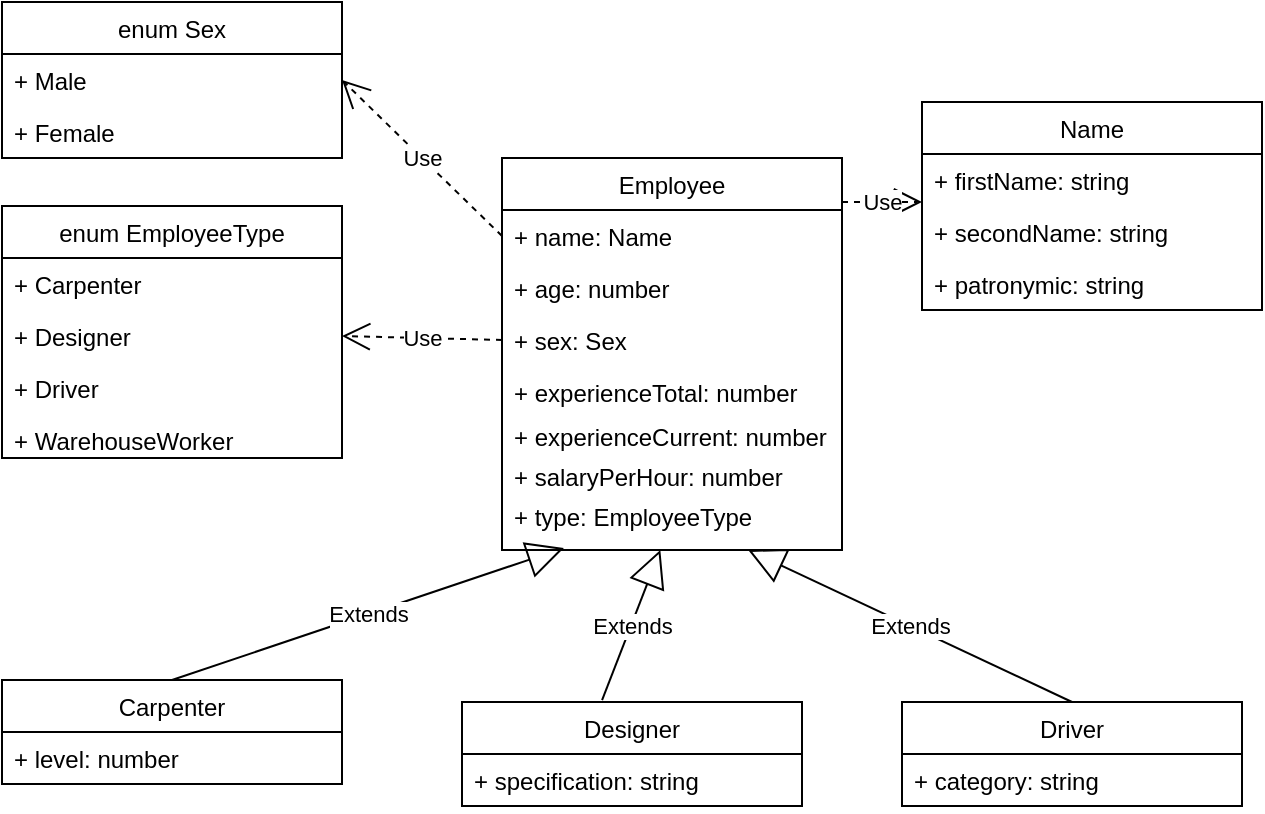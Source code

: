 <mxfile version="12.3.8" type="device" pages="1"><diagram id="Mti2Io393hogY0bbDjhg" name="Page-1"><mxGraphModel dx="842" dy="430" grid="1" gridSize="10" guides="1" tooltips="1" connect="1" arrows="1" fold="1" page="1" pageScale="1" pageWidth="850" pageHeight="1100" math="0" shadow="0"><root><mxCell id="0"/><mxCell id="1" parent="0"/><mxCell id="48RavDFTDZYsHHYhr2oA-1" value="Employee" style="swimlane;fontStyle=0;childLayout=stackLayout;horizontal=1;startSize=26;fillColor=none;horizontalStack=0;resizeParent=1;resizeParentMax=0;resizeLast=0;collapsible=1;marginBottom=0;" vertex="1" parent="1"><mxGeometry x="340" y="338" width="170" height="196" as="geometry"/></mxCell><mxCell id="48RavDFTDZYsHHYhr2oA-2" value="+ name: Name" style="text;strokeColor=none;fillColor=none;align=left;verticalAlign=top;spacingLeft=4;spacingRight=4;overflow=hidden;rotatable=0;points=[[0,0.5],[1,0.5]];portConstraint=eastwest;" vertex="1" parent="48RavDFTDZYsHHYhr2oA-1"><mxGeometry y="26" width="170" height="26" as="geometry"/></mxCell><mxCell id="48RavDFTDZYsHHYhr2oA-3" value="+ age: number" style="text;strokeColor=none;fillColor=none;align=left;verticalAlign=top;spacingLeft=4;spacingRight=4;overflow=hidden;rotatable=0;points=[[0,0.5],[1,0.5]];portConstraint=eastwest;" vertex="1" parent="48RavDFTDZYsHHYhr2oA-1"><mxGeometry y="52" width="170" height="26" as="geometry"/></mxCell><mxCell id="48RavDFTDZYsHHYhr2oA-7" value="+ sex: Sex" style="text;strokeColor=none;fillColor=none;align=left;verticalAlign=top;spacingLeft=4;spacingRight=4;overflow=hidden;rotatable=0;points=[[0,0.5],[1,0.5]];portConstraint=eastwest;" vertex="1" parent="48RavDFTDZYsHHYhr2oA-1"><mxGeometry y="78" width="170" height="26" as="geometry"/></mxCell><mxCell id="48RavDFTDZYsHHYhr2oA-4" value="+ experienceTotal: number" style="text;strokeColor=none;fillColor=none;align=left;verticalAlign=top;spacingLeft=4;spacingRight=4;overflow=hidden;rotatable=0;points=[[0,0.5],[1,0.5]];portConstraint=eastwest;" vertex="1" parent="48RavDFTDZYsHHYhr2oA-1"><mxGeometry y="104" width="170" height="22" as="geometry"/></mxCell><mxCell id="48RavDFTDZYsHHYhr2oA-5" value="+ experienceCurrent: number" style="text;strokeColor=none;fillColor=none;align=left;verticalAlign=top;spacingLeft=4;spacingRight=4;overflow=hidden;rotatable=0;points=[[0,0.5],[1,0.5]];portConstraint=eastwest;" vertex="1" parent="48RavDFTDZYsHHYhr2oA-1"><mxGeometry y="126" width="170" height="20" as="geometry"/></mxCell><mxCell id="48RavDFTDZYsHHYhr2oA-48" value="+ salaryPerHour: number" style="text;strokeColor=none;fillColor=none;align=left;verticalAlign=top;spacingLeft=4;spacingRight=4;overflow=hidden;rotatable=0;points=[[0,0.5],[1,0.5]];portConstraint=eastwest;" vertex="1" parent="48RavDFTDZYsHHYhr2oA-1"><mxGeometry y="146" width="170" height="20" as="geometry"/></mxCell><mxCell id="48RavDFTDZYsHHYhr2oA-6" value="+ type: EmployeeType" style="text;strokeColor=none;fillColor=none;align=left;verticalAlign=top;spacingLeft=4;spacingRight=4;overflow=hidden;rotatable=0;points=[[0,0.5],[1,0.5]];portConstraint=eastwest;" vertex="1" parent="48RavDFTDZYsHHYhr2oA-1"><mxGeometry y="166" width="170" height="30" as="geometry"/></mxCell><mxCell id="48RavDFTDZYsHHYhr2oA-8" value="enum Sex" style="swimlane;fontStyle=0;childLayout=stackLayout;horizontal=1;startSize=26;fillColor=none;horizontalStack=0;resizeParent=1;resizeParentMax=0;resizeLast=0;collapsible=1;marginBottom=0;" vertex="1" parent="1"><mxGeometry x="90" y="260" width="170" height="78" as="geometry"/></mxCell><mxCell id="48RavDFTDZYsHHYhr2oA-9" value="+ Male" style="text;strokeColor=none;fillColor=none;align=left;verticalAlign=top;spacingLeft=4;spacingRight=4;overflow=hidden;rotatable=0;points=[[0,0.5],[1,0.5]];portConstraint=eastwest;" vertex="1" parent="48RavDFTDZYsHHYhr2oA-8"><mxGeometry y="26" width="170" height="26" as="geometry"/></mxCell><mxCell id="48RavDFTDZYsHHYhr2oA-10" value="+ Female" style="text;strokeColor=none;fillColor=none;align=left;verticalAlign=top;spacingLeft=4;spacingRight=4;overflow=hidden;rotatable=0;points=[[0,0.5],[1,0.5]];portConstraint=eastwest;" vertex="1" parent="48RavDFTDZYsHHYhr2oA-8"><mxGeometry y="52" width="170" height="26" as="geometry"/></mxCell><mxCell id="48RavDFTDZYsHHYhr2oA-15" value="Use" style="endArrow=open;endSize=12;dashed=1;html=1;entryX=1;entryY=0.5;entryDx=0;entryDy=0;exitX=0;exitY=0.5;exitDx=0;exitDy=0;" edge="1" parent="1" source="48RavDFTDZYsHHYhr2oA-2" target="48RavDFTDZYsHHYhr2oA-9"><mxGeometry width="160" relative="1" as="geometry"><mxPoint x="270" y="350" as="sourcePoint"/><mxPoint x="430" y="350" as="targetPoint"/></mxGeometry></mxCell><mxCell id="48RavDFTDZYsHHYhr2oA-16" value="Name" style="swimlane;fontStyle=0;childLayout=stackLayout;horizontal=1;startSize=26;fillColor=none;horizontalStack=0;resizeParent=1;resizeParentMax=0;resizeLast=0;collapsible=1;marginBottom=0;" vertex="1" parent="1"><mxGeometry x="550" y="310" width="170" height="104" as="geometry"/></mxCell><mxCell id="48RavDFTDZYsHHYhr2oA-17" value="+ firstName: string" style="text;strokeColor=none;fillColor=none;align=left;verticalAlign=top;spacingLeft=4;spacingRight=4;overflow=hidden;rotatable=0;points=[[0,0.5],[1,0.5]];portConstraint=eastwest;" vertex="1" parent="48RavDFTDZYsHHYhr2oA-16"><mxGeometry y="26" width="170" height="26" as="geometry"/></mxCell><mxCell id="48RavDFTDZYsHHYhr2oA-18" value="+ secondName: string" style="text;strokeColor=none;fillColor=none;align=left;verticalAlign=top;spacingLeft=4;spacingRight=4;overflow=hidden;rotatable=0;points=[[0,0.5],[1,0.5]];portConstraint=eastwest;" vertex="1" parent="48RavDFTDZYsHHYhr2oA-16"><mxGeometry y="52" width="170" height="26" as="geometry"/></mxCell><mxCell id="48RavDFTDZYsHHYhr2oA-19" value="+ patronymic: string" style="text;strokeColor=none;fillColor=none;align=left;verticalAlign=top;spacingLeft=4;spacingRight=4;overflow=hidden;rotatable=0;points=[[0,0.5],[1,0.5]];portConstraint=eastwest;" vertex="1" parent="48RavDFTDZYsHHYhr2oA-16"><mxGeometry y="78" width="170" height="26" as="geometry"/></mxCell><mxCell id="48RavDFTDZYsHHYhr2oA-23" value="Use" style="endArrow=open;endSize=12;dashed=1;html=1;" edge="1" parent="1"><mxGeometry width="160" relative="1" as="geometry"><mxPoint x="510" y="360" as="sourcePoint"/><mxPoint x="550" y="360" as="targetPoint"/></mxGeometry></mxCell><mxCell id="48RavDFTDZYsHHYhr2oA-24" value="enum EmployeeType" style="swimlane;fontStyle=0;childLayout=stackLayout;horizontal=1;startSize=26;fillColor=none;horizontalStack=0;resizeParent=1;resizeParentMax=0;resizeLast=0;collapsible=1;marginBottom=0;" vertex="1" parent="1"><mxGeometry x="90" y="362" width="170" height="126" as="geometry"/></mxCell><mxCell id="48RavDFTDZYsHHYhr2oA-25" value="+ Carpenter" style="text;strokeColor=none;fillColor=none;align=left;verticalAlign=top;spacingLeft=4;spacingRight=4;overflow=hidden;rotatable=0;points=[[0,0.5],[1,0.5]];portConstraint=eastwest;" vertex="1" parent="48RavDFTDZYsHHYhr2oA-24"><mxGeometry y="26" width="170" height="26" as="geometry"/></mxCell><mxCell id="48RavDFTDZYsHHYhr2oA-26" value="+ Designer" style="text;strokeColor=none;fillColor=none;align=left;verticalAlign=top;spacingLeft=4;spacingRight=4;overflow=hidden;rotatable=0;points=[[0,0.5],[1,0.5]];portConstraint=eastwest;" vertex="1" parent="48RavDFTDZYsHHYhr2oA-24"><mxGeometry y="52" width="170" height="26" as="geometry"/></mxCell><mxCell id="48RavDFTDZYsHHYhr2oA-27" value="+ Driver" style="text;strokeColor=none;fillColor=none;align=left;verticalAlign=top;spacingLeft=4;spacingRight=4;overflow=hidden;rotatable=0;points=[[0,0.5],[1,0.5]];portConstraint=eastwest;" vertex="1" parent="48RavDFTDZYsHHYhr2oA-24"><mxGeometry y="78" width="170" height="26" as="geometry"/></mxCell><mxCell id="48RavDFTDZYsHHYhr2oA-28" value="+ WarehouseWorker" style="text;strokeColor=none;fillColor=none;align=left;verticalAlign=top;spacingLeft=4;spacingRight=4;overflow=hidden;rotatable=0;points=[[0,0.5],[1,0.5]];portConstraint=eastwest;" vertex="1" parent="48RavDFTDZYsHHYhr2oA-24"><mxGeometry y="104" width="170" height="22" as="geometry"/></mxCell><mxCell id="48RavDFTDZYsHHYhr2oA-31" value="Use" style="endArrow=open;endSize=12;dashed=1;html=1;exitX=0;exitY=0.5;exitDx=0;exitDy=0;entryX=1;entryY=0.5;entryDx=0;entryDy=0;" edge="1" parent="1" source="48RavDFTDZYsHHYhr2oA-7" target="48RavDFTDZYsHHYhr2oA-26"><mxGeometry width="160" relative="1" as="geometry"><mxPoint x="250" y="424.5" as="sourcePoint"/><mxPoint x="270" y="480" as="targetPoint"/></mxGeometry></mxCell><mxCell id="48RavDFTDZYsHHYhr2oA-32" value="Driver" style="swimlane;fontStyle=0;childLayout=stackLayout;horizontal=1;startSize=26;fillColor=none;horizontalStack=0;resizeParent=1;resizeParentMax=0;resizeLast=0;collapsible=1;marginBottom=0;" vertex="1" parent="1"><mxGeometry x="540" y="610" width="170" height="52" as="geometry"/></mxCell><mxCell id="48RavDFTDZYsHHYhr2oA-33" value="+ category: string" style="text;strokeColor=none;fillColor=none;align=left;verticalAlign=top;spacingLeft=4;spacingRight=4;overflow=hidden;rotatable=0;points=[[0,0.5],[1,0.5]];portConstraint=eastwest;" vertex="1" parent="48RavDFTDZYsHHYhr2oA-32"><mxGeometry y="26" width="170" height="26" as="geometry"/></mxCell><mxCell id="48RavDFTDZYsHHYhr2oA-39" value="Extends" style="endArrow=block;endSize=16;endFill=0;html=1;entryX=0.724;entryY=1;entryDx=0;entryDy=0;entryPerimeter=0;exitX=0.5;exitY=0;exitDx=0;exitDy=0;" edge="1" parent="1" source="48RavDFTDZYsHHYhr2oA-32" target="48RavDFTDZYsHHYhr2oA-6"><mxGeometry width="160" relative="1" as="geometry"><mxPoint x="415" y="553" as="sourcePoint"/><mxPoint x="527.97" y="550" as="targetPoint"/></mxGeometry></mxCell><mxCell id="48RavDFTDZYsHHYhr2oA-40" value="Designer" style="swimlane;fontStyle=0;childLayout=stackLayout;horizontal=1;startSize=26;fillColor=none;horizontalStack=0;resizeParent=1;resizeParentMax=0;resizeLast=0;collapsible=1;marginBottom=0;" vertex="1" parent="1"><mxGeometry x="320" y="610" width="170" height="52" as="geometry"/></mxCell><mxCell id="48RavDFTDZYsHHYhr2oA-41" value="+ specification: string" style="text;strokeColor=none;fillColor=none;align=left;verticalAlign=top;spacingLeft=4;spacingRight=4;overflow=hidden;rotatable=0;points=[[0,0.5],[1,0.5]];portConstraint=eastwest;" vertex="1" parent="48RavDFTDZYsHHYhr2oA-40"><mxGeometry y="26" width="170" height="26" as="geometry"/></mxCell><mxCell id="48RavDFTDZYsHHYhr2oA-42" value="Extends" style="endArrow=block;endSize=16;endFill=0;html=1;exitX=0.412;exitY=-0.019;exitDx=0;exitDy=0;exitPerimeter=0;" edge="1" parent="1" source="48RavDFTDZYsHHYhr2oA-40" target="48RavDFTDZYsHHYhr2oA-6"><mxGeometry width="160" relative="1" as="geometry"><mxPoint x="345" y="543" as="sourcePoint"/><mxPoint x="457.93" y="550.99" as="targetPoint"/></mxGeometry></mxCell><mxCell id="48RavDFTDZYsHHYhr2oA-43" value="Carpenter" style="swimlane;fontStyle=0;childLayout=stackLayout;horizontal=1;startSize=26;fillColor=none;horizontalStack=0;resizeParent=1;resizeParentMax=0;resizeLast=0;collapsible=1;marginBottom=0;" vertex="1" parent="1"><mxGeometry x="90" y="599" width="170" height="52" as="geometry"/></mxCell><mxCell id="48RavDFTDZYsHHYhr2oA-44" value="+ level: number" style="text;strokeColor=none;fillColor=none;align=left;verticalAlign=top;spacingLeft=4;spacingRight=4;overflow=hidden;rotatable=0;points=[[0,0.5],[1,0.5]];portConstraint=eastwest;" vertex="1" parent="48RavDFTDZYsHHYhr2oA-43"><mxGeometry y="26" width="170" height="26" as="geometry"/></mxCell><mxCell id="48RavDFTDZYsHHYhr2oA-47" value="Extends" style="endArrow=block;endSize=16;endFill=0;html=1;entryX=0.182;entryY=0.967;entryDx=0;entryDy=0;entryPerimeter=0;exitX=0.5;exitY=0;exitDx=0;exitDy=0;" edge="1" parent="1" source="48RavDFTDZYsHHYhr2oA-43" target="48RavDFTDZYsHHYhr2oA-6"><mxGeometry width="160" relative="1" as="geometry"><mxPoint x="240" y="570" as="sourcePoint"/><mxPoint x="250" y="650" as="targetPoint"/></mxGeometry></mxCell></root></mxGraphModel></diagram></mxfile>